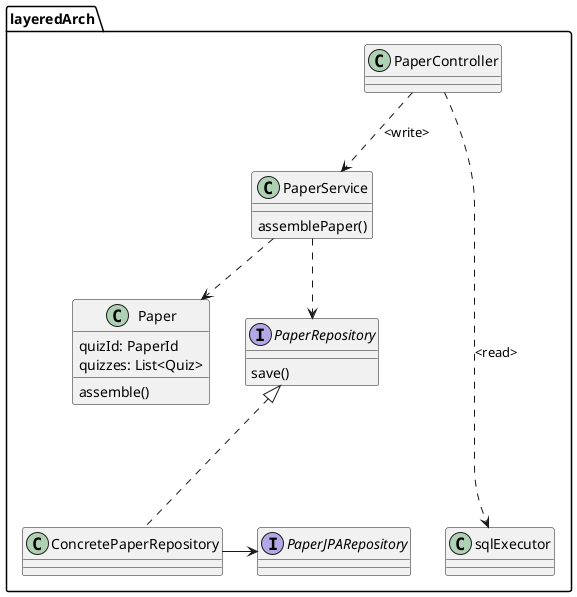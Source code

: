 @startuml

package layeredArch {
    class "PaperController" as oc{}

    class "PaperService" as os {
        assemblePaper()
    }

    class "Paper" as od {
        quizId: PaperId
        quizzes: List<Quiz>
        assemble()
    }

    interface PaperRepository {
        save()
    }

    class PaperJPARepository {}

    class ConcretePaperRepository {}

    interface PaperJPARepository{}

    oc ..> os :<write>
    os ..> od
    os ..> PaperRepository
    oc .....> sqlExecutor :<read>

    PaperRepository <|... ConcretePaperRepository
    ConcretePaperRepository -right-> PaperJPARepository
}


@enduml